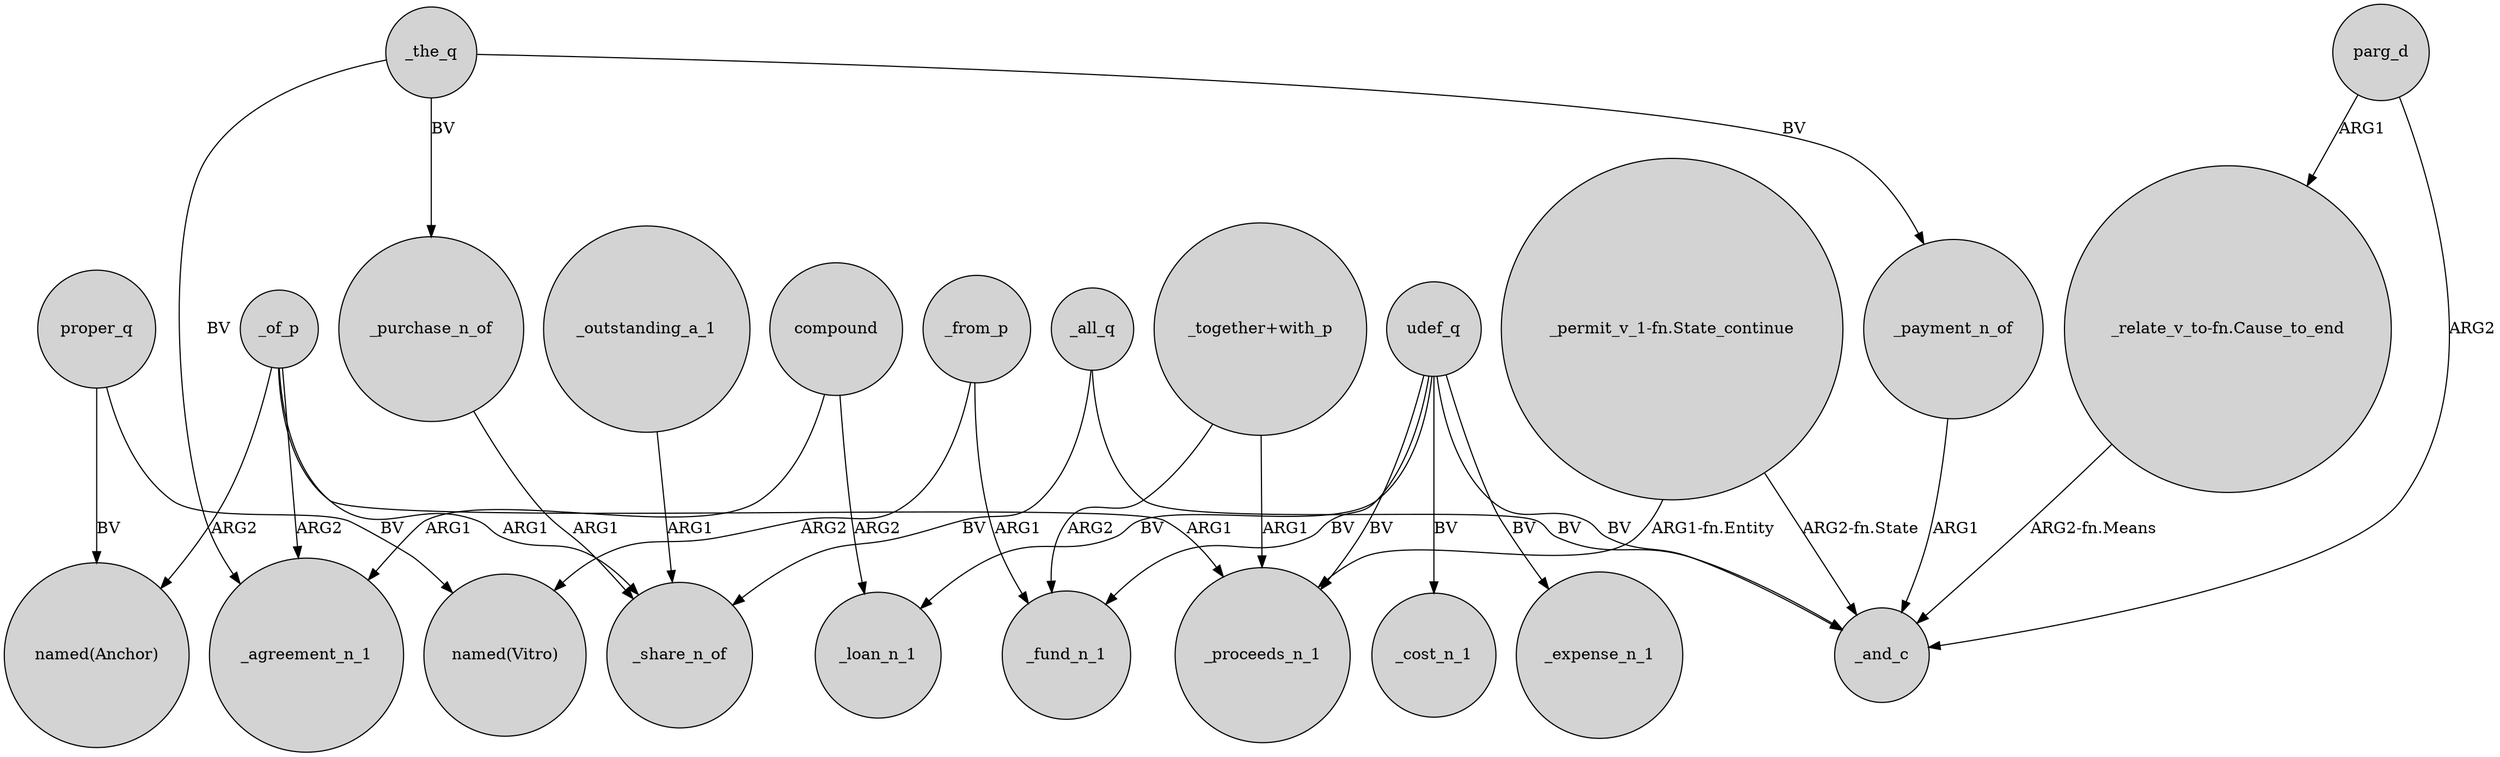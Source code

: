 digraph {
	node [shape=circle style=filled]
	_of_p -> _agreement_n_1 [label=ARG2]
	_the_q -> _agreement_n_1 [label=BV]
	proper_q -> "named(Anchor)" [label=BV]
	_of_p -> _share_n_of [label=ARG1]
	_from_p -> "named(Vitro)" [label=ARG2]
	udef_q -> _fund_n_1 [label=BV]
	udef_q -> _loan_n_1 [label=BV]
	_all_q -> _share_n_of [label=BV]
	_all_q -> _and_c [label=BV]
	"_together+with_p" -> _fund_n_1 [label=ARG2]
	udef_q -> _and_c [label=BV]
	_outstanding_a_1 -> _share_n_of [label=ARG1]
	_the_q -> _payment_n_of [label=BV]
	parg_d -> "_relate_v_to-fn.Cause_to_end" [label=ARG1]
	"_relate_v_to-fn.Cause_to_end" -> _and_c [label="ARG2-fn.Means"]
	_the_q -> _purchase_n_of [label=BV]
	udef_q -> _proceeds_n_1 [label=BV]
	proper_q -> "named(Vitro)" [label=BV]
	parg_d -> _and_c [label=ARG2]
	"_together+with_p" -> _proceeds_n_1 [label=ARG1]
	udef_q -> _expense_n_1 [label=BV]
	_from_p -> _fund_n_1 [label=ARG1]
	_payment_n_of -> _and_c [label=ARG1]
	"_permit_v_1-fn.State_continue" -> _and_c [label="ARG2-fn.State"]
	"_permit_v_1-fn.State_continue" -> _proceeds_n_1 [label="ARG1-fn.Entity"]
	compound -> _agreement_n_1 [label=ARG1]
	_of_p -> _proceeds_n_1 [label=ARG1]
	_of_p -> "named(Anchor)" [label=ARG2]
	compound -> _loan_n_1 [label=ARG2]
	_purchase_n_of -> _share_n_of [label=ARG1]
	udef_q -> _cost_n_1 [label=BV]
}
